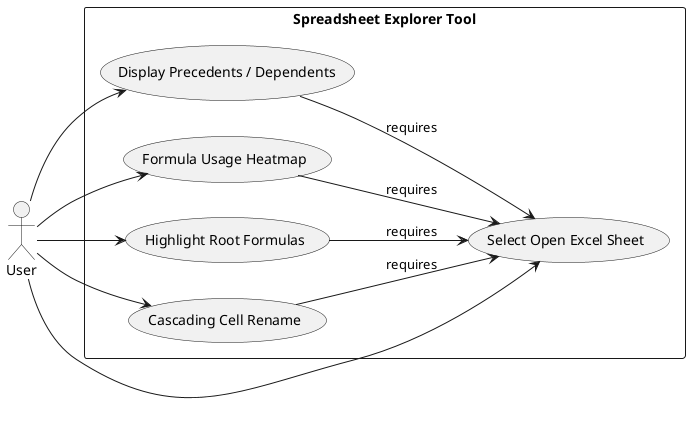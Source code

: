 @startuml
left to right direction
actor User
rectangle "Spreadsheet Explorer Tool" {
  usecase "Select Open Excel Sheet" as UC1
  usecase "Display Precedents / Dependents" as UC2
  usecase "Formula Usage Heatmap" as UC3
  usecase "Highlight Root Formulas" as UC4
  usecase "Cascading Cell Rename" as UC5
}

User --> UC1
User --> UC2
User --> UC3
User --> UC4
User --> UC5

UC2 --> UC1 : requires
UC3 --> UC1 : requires
UC4 --> UC1 : requires
UC5 --> UC1 : requires
@enduml
